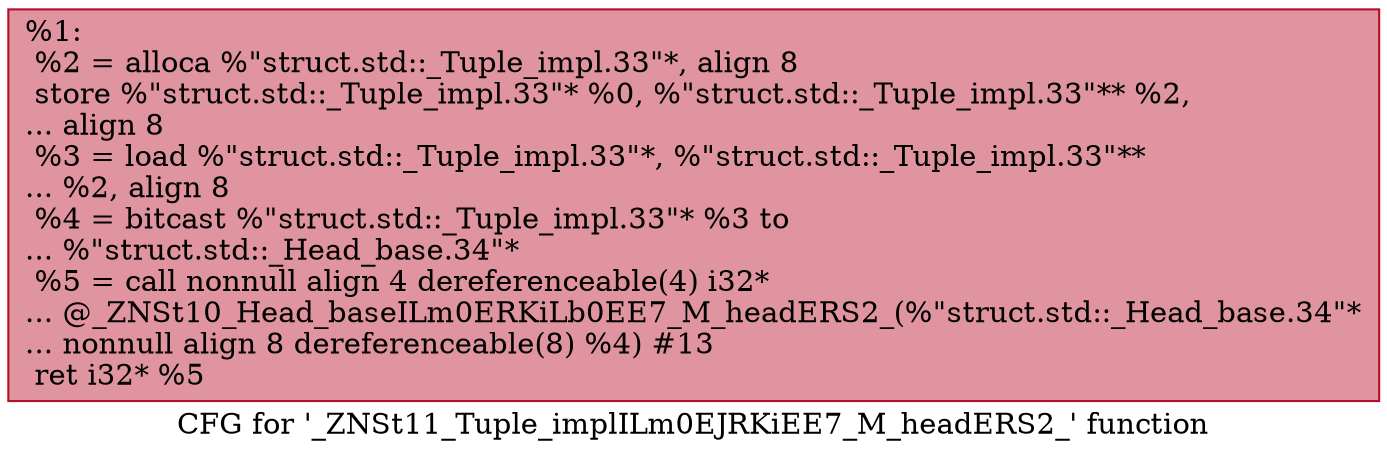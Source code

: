 digraph "CFG for '_ZNSt11_Tuple_implILm0EJRKiEE7_M_headERS2_' function" {
	label="CFG for '_ZNSt11_Tuple_implILm0EJRKiEE7_M_headERS2_' function";

	Node0x55a846869c90 [shape=record,color="#b70d28ff", style=filled, fillcolor="#b70d2870",label="{%1:\l  %2 = alloca %\"struct.std::_Tuple_impl.33\"*, align 8\l  store %\"struct.std::_Tuple_impl.33\"* %0, %\"struct.std::_Tuple_impl.33\"** %2,\l... align 8\l  %3 = load %\"struct.std::_Tuple_impl.33\"*, %\"struct.std::_Tuple_impl.33\"**\l... %2, align 8\l  %4 = bitcast %\"struct.std::_Tuple_impl.33\"* %3 to\l... %\"struct.std::_Head_base.34\"*\l  %5 = call nonnull align 4 dereferenceable(4) i32*\l... @_ZNSt10_Head_baseILm0ERKiLb0EE7_M_headERS2_(%\"struct.std::_Head_base.34\"*\l... nonnull align 8 dereferenceable(8) %4) #13\l  ret i32* %5\l}"];
}
